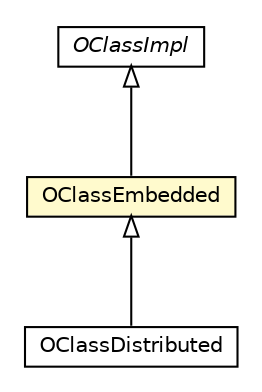 #!/usr/local/bin/dot
#
# Class diagram 
# Generated by UMLGraph version R5_6-24-gf6e263 (http://www.umlgraph.org/)
#

digraph G {
	edge [fontname="Helvetica",fontsize=10,labelfontname="Helvetica",labelfontsize=10];
	node [fontname="Helvetica",fontsize=10,shape=plaintext];
	nodesep=0.25;
	ranksep=0.5;
	// com.orientechnologies.orient.core.metadata.schema.OClassEmbedded
	c1754063 [label=<<table title="com.orientechnologies.orient.core.metadata.schema.OClassEmbedded" border="0" cellborder="1" cellspacing="0" cellpadding="2" port="p" bgcolor="lemonChiffon" href="./OClassEmbedded.html">
		<tr><td><table border="0" cellspacing="0" cellpadding="1">
<tr><td align="center" balign="center"> OClassEmbedded </td></tr>
		</table></td></tr>
		</table>>, URL="./OClassEmbedded.html", fontname="Helvetica", fontcolor="black", fontsize=10.0];
	// com.orientechnologies.orient.core.metadata.schema.OClassImpl
	c1754072 [label=<<table title="com.orientechnologies.orient.core.metadata.schema.OClassImpl" border="0" cellborder="1" cellspacing="0" cellpadding="2" port="p" href="./OClassImpl.html">
		<tr><td><table border="0" cellspacing="0" cellpadding="1">
<tr><td align="center" balign="center"><font face="Helvetica-Oblique"> OClassImpl </font></td></tr>
		</table></td></tr>
		</table>>, URL="./OClassImpl.html", fontname="Helvetica", fontcolor="black", fontsize=10.0];
	// com.orientechnologies.orient.server.distributed.impl.metadata.OClassDistributed
	c1756079 [label=<<table title="com.orientechnologies.orient.server.distributed.impl.metadata.OClassDistributed" border="0" cellborder="1" cellspacing="0" cellpadding="2" port="p" href="../../../server/distributed/impl/metadata/OClassDistributed.html">
		<tr><td><table border="0" cellspacing="0" cellpadding="1">
<tr><td align="center" balign="center"> OClassDistributed </td></tr>
		</table></td></tr>
		</table>>, URL="../../../server/distributed/impl/metadata/OClassDistributed.html", fontname="Helvetica", fontcolor="black", fontsize=10.0];
	//com.orientechnologies.orient.core.metadata.schema.OClassEmbedded extends com.orientechnologies.orient.core.metadata.schema.OClassImpl
	c1754072:p -> c1754063:p [dir=back,arrowtail=empty];
	//com.orientechnologies.orient.server.distributed.impl.metadata.OClassDistributed extends com.orientechnologies.orient.core.metadata.schema.OClassEmbedded
	c1754063:p -> c1756079:p [dir=back,arrowtail=empty];
}

